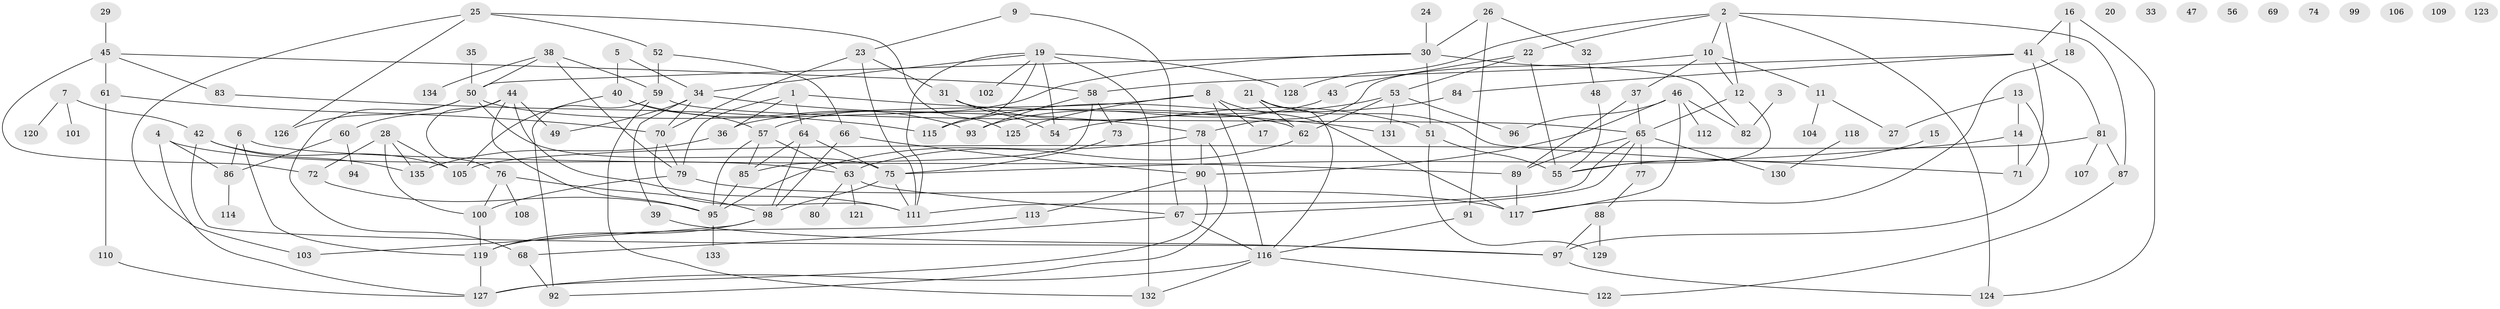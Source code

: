 // Generated by graph-tools (version 1.1) at 2025/00/03/09/25 03:00:51]
// undirected, 135 vertices, 205 edges
graph export_dot {
graph [start="1"]
  node [color=gray90,style=filled];
  1;
  2;
  3;
  4;
  5;
  6;
  7;
  8;
  9;
  10;
  11;
  12;
  13;
  14;
  15;
  16;
  17;
  18;
  19;
  20;
  21;
  22;
  23;
  24;
  25;
  26;
  27;
  28;
  29;
  30;
  31;
  32;
  33;
  34;
  35;
  36;
  37;
  38;
  39;
  40;
  41;
  42;
  43;
  44;
  45;
  46;
  47;
  48;
  49;
  50;
  51;
  52;
  53;
  54;
  55;
  56;
  57;
  58;
  59;
  60;
  61;
  62;
  63;
  64;
  65;
  66;
  67;
  68;
  69;
  70;
  71;
  72;
  73;
  74;
  75;
  76;
  77;
  78;
  79;
  80;
  81;
  82;
  83;
  84;
  85;
  86;
  87;
  88;
  89;
  90;
  91;
  92;
  93;
  94;
  95;
  96;
  97;
  98;
  99;
  100;
  101;
  102;
  103;
  104;
  105;
  106;
  107;
  108;
  109;
  110;
  111;
  112;
  113;
  114;
  115;
  116;
  117;
  118;
  119;
  120;
  121;
  122;
  123;
  124;
  125;
  126;
  127;
  128;
  129;
  130;
  131;
  132;
  133;
  134;
  135;
  1 -- 36;
  1 -- 64;
  1 -- 79;
  1 -- 131;
  2 -- 10;
  2 -- 12;
  2 -- 22;
  2 -- 87;
  2 -- 124;
  2 -- 128;
  3 -- 82;
  4 -- 63;
  4 -- 86;
  4 -- 127;
  5 -- 34;
  5 -- 40;
  6 -- 86;
  6 -- 89;
  6 -- 119;
  7 -- 42;
  7 -- 101;
  7 -- 120;
  8 -- 17;
  8 -- 36;
  8 -- 116;
  8 -- 117;
  8 -- 125;
  9 -- 23;
  9 -- 67;
  10 -- 11;
  10 -- 12;
  10 -- 37;
  10 -- 78;
  11 -- 27;
  11 -- 104;
  12 -- 55;
  12 -- 65;
  13 -- 14;
  13 -- 27;
  13 -- 97;
  14 -- 71;
  14 -- 75;
  15 -- 55;
  16 -- 18;
  16 -- 41;
  16 -- 124;
  18 -- 117;
  19 -- 34;
  19 -- 54;
  19 -- 102;
  19 -- 111;
  19 -- 115;
  19 -- 128;
  19 -- 132;
  21 -- 62;
  21 -- 71;
  21 -- 116;
  22 -- 43;
  22 -- 53;
  22 -- 55;
  23 -- 31;
  23 -- 70;
  23 -- 111;
  24 -- 30;
  25 -- 52;
  25 -- 103;
  25 -- 125;
  25 -- 126;
  26 -- 30;
  26 -- 32;
  26 -- 91;
  28 -- 72;
  28 -- 100;
  28 -- 105;
  28 -- 135;
  29 -- 45;
  30 -- 50;
  30 -- 51;
  30 -- 57;
  30 -- 82;
  31 -- 51;
  31 -- 54;
  32 -- 48;
  34 -- 39;
  34 -- 49;
  34 -- 70;
  34 -- 78;
  35 -- 50;
  36 -- 135;
  37 -- 65;
  37 -- 89;
  38 -- 50;
  38 -- 59;
  38 -- 79;
  38 -- 134;
  39 -- 97;
  40 -- 57;
  40 -- 93;
  40 -- 105;
  41 -- 58;
  41 -- 71;
  41 -- 81;
  41 -- 84;
  42 -- 97;
  42 -- 105;
  42 -- 135;
  43 -- 93;
  44 -- 49;
  44 -- 60;
  44 -- 76;
  44 -- 95;
  44 -- 111;
  45 -- 58;
  45 -- 61;
  45 -- 72;
  45 -- 83;
  46 -- 82;
  46 -- 90;
  46 -- 96;
  46 -- 112;
  46 -- 117;
  48 -- 55;
  50 -- 62;
  50 -- 68;
  50 -- 75;
  50 -- 126;
  51 -- 55;
  51 -- 129;
  52 -- 59;
  52 -- 66;
  53 -- 54;
  53 -- 62;
  53 -- 96;
  53 -- 131;
  57 -- 63;
  57 -- 85;
  57 -- 95;
  58 -- 73;
  58 -- 85;
  58 -- 93;
  59 -- 65;
  59 -- 92;
  59 -- 132;
  60 -- 86;
  60 -- 94;
  61 -- 70;
  61 -- 110;
  62 -- 63;
  63 -- 67;
  63 -- 80;
  63 -- 121;
  64 -- 75;
  64 -- 85;
  64 -- 98;
  65 -- 67;
  65 -- 77;
  65 -- 89;
  65 -- 111;
  65 -- 130;
  66 -- 90;
  66 -- 98;
  67 -- 68;
  67 -- 116;
  68 -- 92;
  70 -- 79;
  70 -- 111;
  72 -- 95;
  73 -- 75;
  75 -- 98;
  75 -- 111;
  76 -- 98;
  76 -- 100;
  76 -- 108;
  77 -- 88;
  78 -- 90;
  78 -- 92;
  78 -- 95;
  79 -- 100;
  79 -- 117;
  81 -- 87;
  81 -- 105;
  81 -- 107;
  83 -- 115;
  84 -- 115;
  85 -- 95;
  86 -- 114;
  87 -- 122;
  88 -- 97;
  88 -- 129;
  89 -- 117;
  90 -- 113;
  90 -- 127;
  91 -- 116;
  95 -- 133;
  97 -- 124;
  98 -- 103;
  98 -- 119;
  100 -- 119;
  110 -- 127;
  113 -- 119;
  116 -- 122;
  116 -- 127;
  116 -- 132;
  118 -- 130;
  119 -- 127;
}
